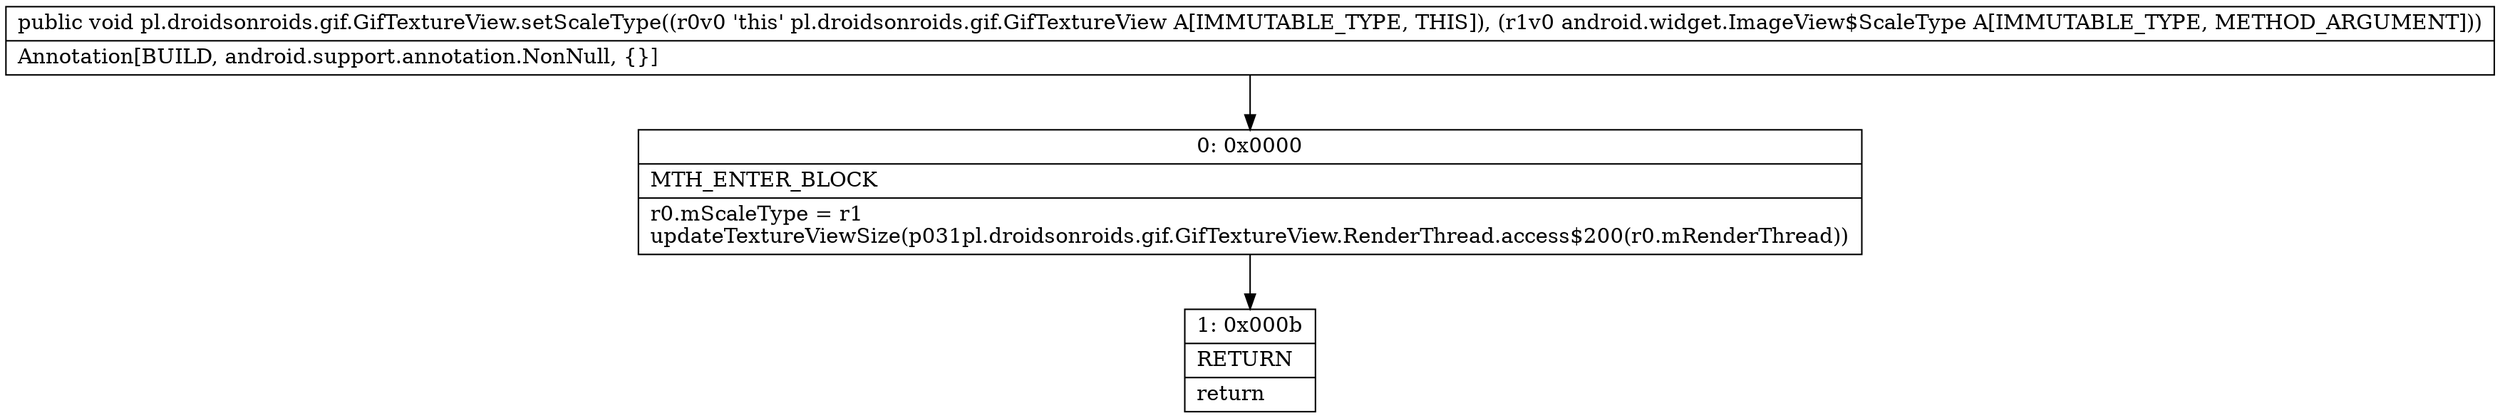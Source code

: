 digraph "CFG forpl.droidsonroids.gif.GifTextureView.setScaleType(Landroid\/widget\/ImageView$ScaleType;)V" {
Node_0 [shape=record,label="{0\:\ 0x0000|MTH_ENTER_BLOCK\l|r0.mScaleType = r1\lupdateTextureViewSize(p031pl.droidsonroids.gif.GifTextureView.RenderThread.access$200(r0.mRenderThread))\l}"];
Node_1 [shape=record,label="{1\:\ 0x000b|RETURN\l|return\l}"];
MethodNode[shape=record,label="{public void pl.droidsonroids.gif.GifTextureView.setScaleType((r0v0 'this' pl.droidsonroids.gif.GifTextureView A[IMMUTABLE_TYPE, THIS]), (r1v0 android.widget.ImageView$ScaleType A[IMMUTABLE_TYPE, METHOD_ARGUMENT]))  | Annotation[BUILD, android.support.annotation.NonNull, \{\}]\l}"];
MethodNode -> Node_0;
Node_0 -> Node_1;
}

